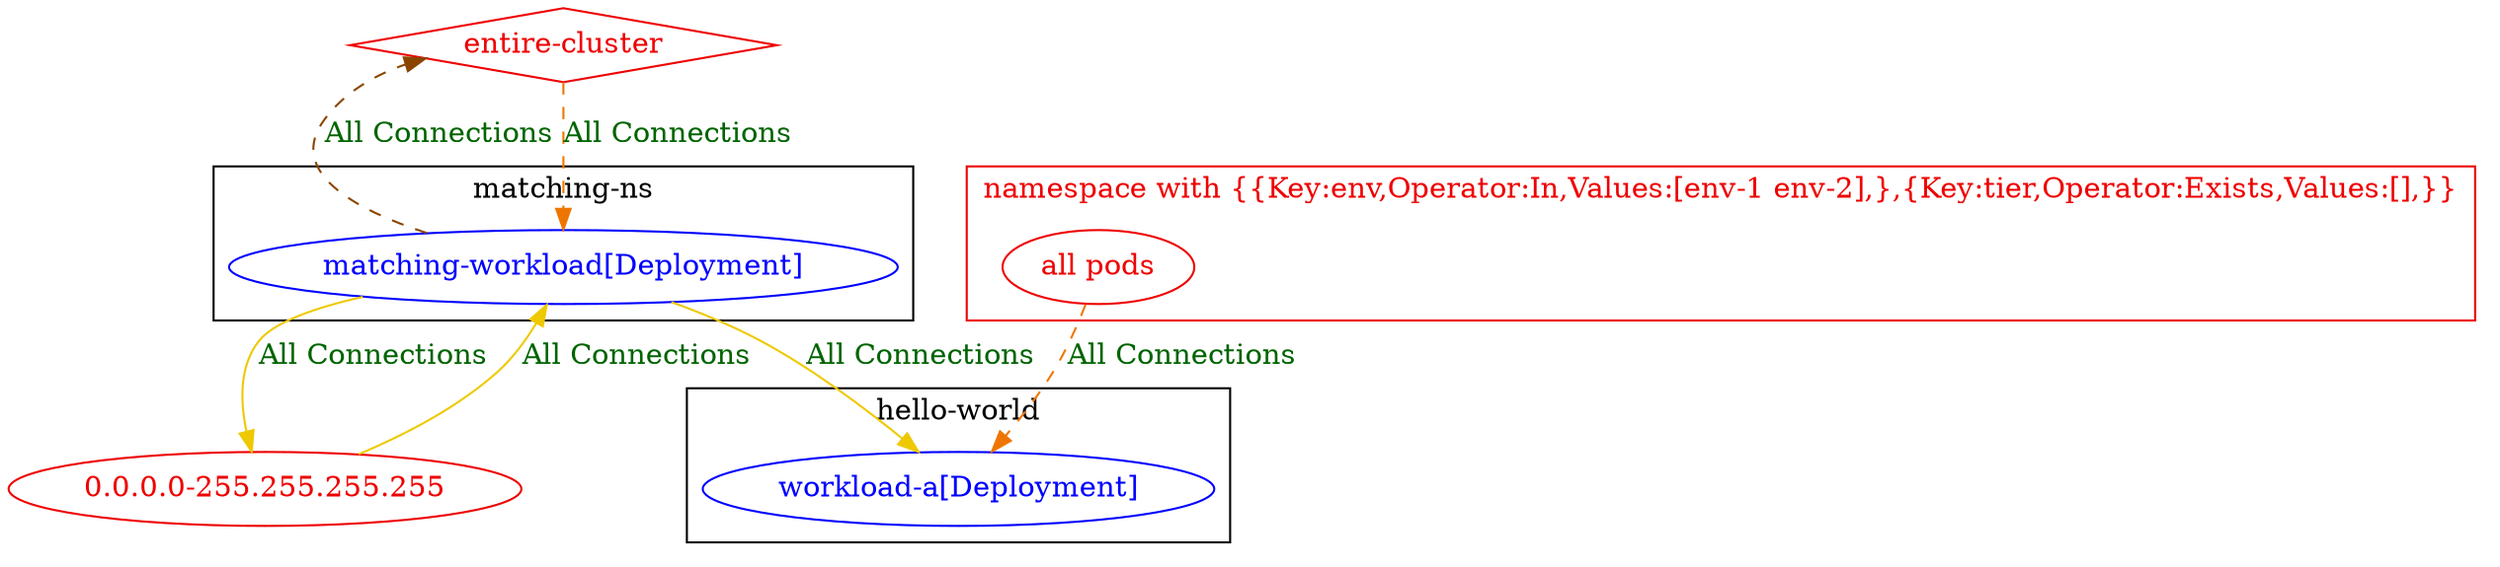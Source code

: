 digraph {
	subgraph "cluster_hello_world" {
		color="black"
		fontcolor="black"
		"hello-world/workload-a[Deployment]" [label="workload-a[Deployment]" color="blue" fontcolor="blue"]
		label="hello-world"
	}
	subgraph "cluster_matching_ns" {
		color="black"
		fontcolor="black"
		"matching-ns/matching-workload[Deployment]" [label="matching-workload[Deployment]" color="blue" fontcolor="blue"]
		label="matching-ns"
	}
	subgraph "cluster_namespace with {{Key:env,Operator:In,Values:[env_1 env_2],},{Key:tier,Operator:Exists,Values:[],}}" {
		color="red2"
		fontcolor="red2"
		"all pods_in_namespace with {{Key:env,Operator:In,Values:[env-1 env-2],},{Key:tier,Operator:Exists,Values:[],}}" [label="all pods" color="red2" fontcolor="red2"]
		label="namespace with {{Key:env,Operator:In,Values:[env-1 env-2],},{Key:tier,Operator:Exists,Values:[],}}"
	}
	"0.0.0.0-255.255.255.255" [label="0.0.0.0-255.255.255.255" color="red2" fontcolor="red2"]
	"entire-cluster" [label="entire-cluster" color="red2" fontcolor="red2" shape=diamond]
	"0.0.0.0-255.255.255.255" -> "matching-ns/matching-workload[Deployment]" [label="All Connections" color="gold2" fontcolor="darkgreen" weight=0.5]
	"all pods_in_namespace with {{Key:env,Operator:In,Values:[env-1 env-2],},{Key:tier,Operator:Exists,Values:[],}}" -> "hello-world/workload-a[Deployment]" [label="All Connections" color="darkorange2" fontcolor="darkgreen" weight=1 style=dashed]
	"entire-cluster" -> "matching-ns/matching-workload[Deployment]" [label="All Connections" color="darkorange2" fontcolor="darkgreen" weight=1 style=dashed]
	"matching-ns/matching-workload[Deployment]" -> "0.0.0.0-255.255.255.255" [label="All Connections" color="gold2" fontcolor="darkgreen" weight=1]
	"matching-ns/matching-workload[Deployment]" -> "entire-cluster" [label="All Connections" color="darkorange4" fontcolor="darkgreen" weight=0.5 style=dashed]
	"matching-ns/matching-workload[Deployment]" -> "hello-world/workload-a[Deployment]" [label="All Connections" color="gold2" fontcolor="darkgreen" weight=1]
}